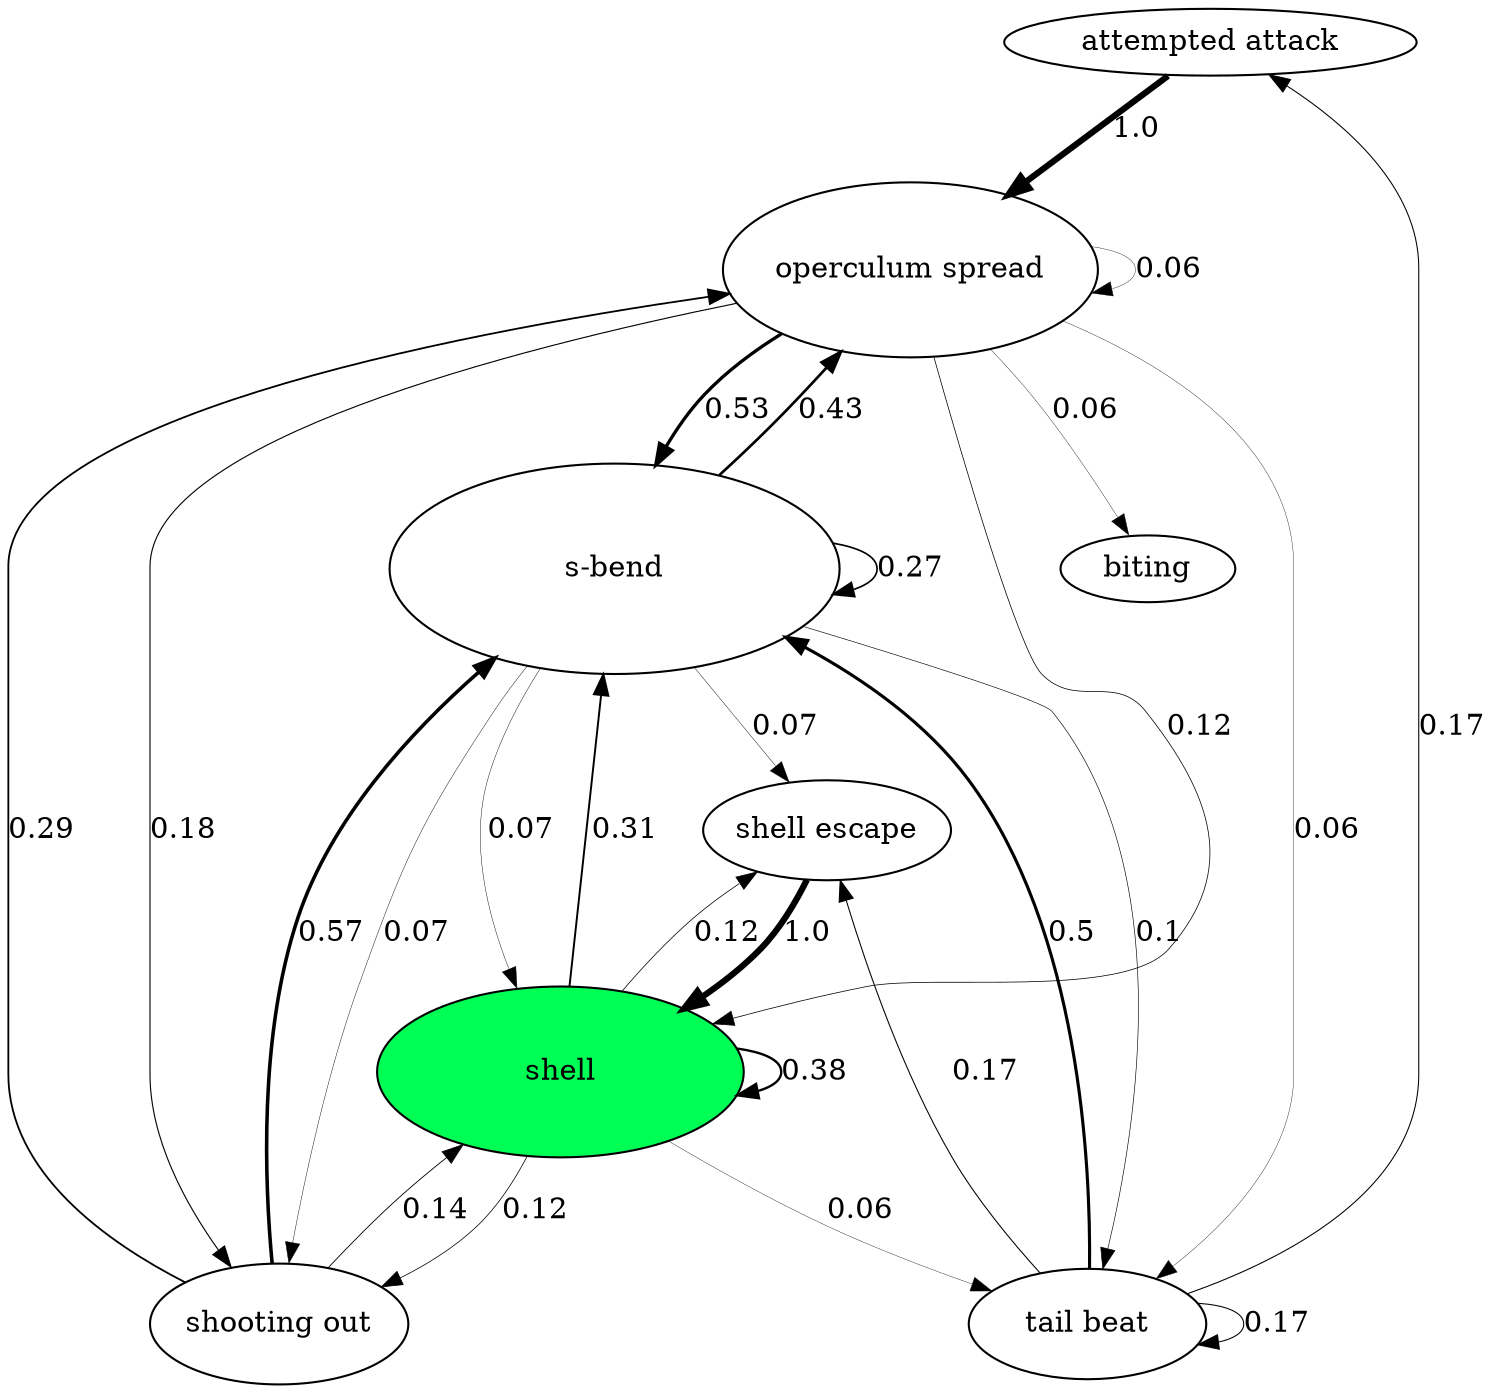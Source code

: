 digraph  {
"attempted attack" [fillcolor="0.3888888888888889 0.0 1", height="0.0", style=filled, tooltip="what should &#013; be here", width="0.0"];
"operculum spread" [fillcolor="0.3888888888888889 0.0 1", height="1.16620655509863", style=filled, tooltip="what should &#013; be here", width="2.4990140466399215"];
biting [fillcolor="0.3888888888888889 0.0 1", height="0.0", style=filled, tooltip="what should &#013; be here", width="0.0"];
"s-bend" [fillcolor="0.3888888888888889 0.0 1", height="1.4", style=filled, tooltip="what should &#013; be here", width="3.0"];
shell [fillcolor="0.3888888888888889 1.0 1", height="1.1412522637068345", style=filled, tooltip="what should &#013; be here", width="2.445540565086074"];
"shooting out" [fillcolor="0.3888888888888889 0.0 1", height="0.8009750399566912", style=filled, tooltip="what should &#013; be here", width="1.7163750856214812"];
"tail beat" [fillcolor="0.3888888888888889 0.0 1", height="0.7375235763863248", style=filled, tooltip="what should &#013; be here", width="1.5804076636849818"];
"shell escape" [fillcolor="0.3888888888888889 0.0 1", height="0.662476423613675", style=filled, tooltip="what should &#013; be here", width="1.4195923363150178"];
"attempted attack" -> "operculum spread"  [label="1.0", penwidth="3.0"];
"operculum spread" -> biting  [label="0.06", penwidth="0.18"];
"operculum spread" -> "operculum spread"  [label="0.06", penwidth="0.18"];
"operculum spread" -> "s-bend"  [label="0.53", penwidth="1.59"];
"operculum spread" -> shell  [label="0.12", penwidth="0.36"];
"operculum spread" -> "shooting out"  [label="0.18", penwidth="0.54"];
"operculum spread" -> "tail beat"  [label="0.06", penwidth="0.18"];
"s-bend" -> "operculum spread"  [label="0.43", penwidth="1.29"];
"s-bend" -> "s-bend"  [label="0.27", penwidth="0.81"];
"s-bend" -> shell  [label="0.07", penwidth="0.21000000000000002"];
"s-bend" -> "shell escape"  [label="0.07", penwidth="0.21000000000000002"];
"s-bend" -> "shooting out"  [label="0.07", penwidth="0.21000000000000002"];
"s-bend" -> "tail beat"  [label="0.1", penwidth="0.30000000000000004"];
shell -> "s-bend"  [label="0.31", penwidth="0.9299999999999999"];
shell -> shell  [label="0.38", penwidth="1.1400000000000001"];
shell -> "shell escape"  [label="0.12", penwidth="0.36"];
shell -> "shooting out"  [label="0.12", penwidth="0.36"];
shell -> "tail beat"  [label="0.06", penwidth="0.18"];
"shooting out" -> "operculum spread"  [label="0.29", penwidth="0.8699999999999999"];
"shooting out" -> "s-bend"  [label="0.57", penwidth="1.71"];
"shooting out" -> shell  [label="0.14", penwidth="0.42000000000000004"];
"tail beat" -> "attempted attack"  [label="0.17", penwidth="0.51"];
"tail beat" -> "s-bend"  [label="0.5", penwidth="1.5"];
"tail beat" -> "shell escape"  [label="0.17", penwidth="0.51"];
"tail beat" -> "tail beat"  [label="0.17", penwidth="0.51"];
"shell escape" -> shell  [label="1.0", penwidth="3.0"];
}
